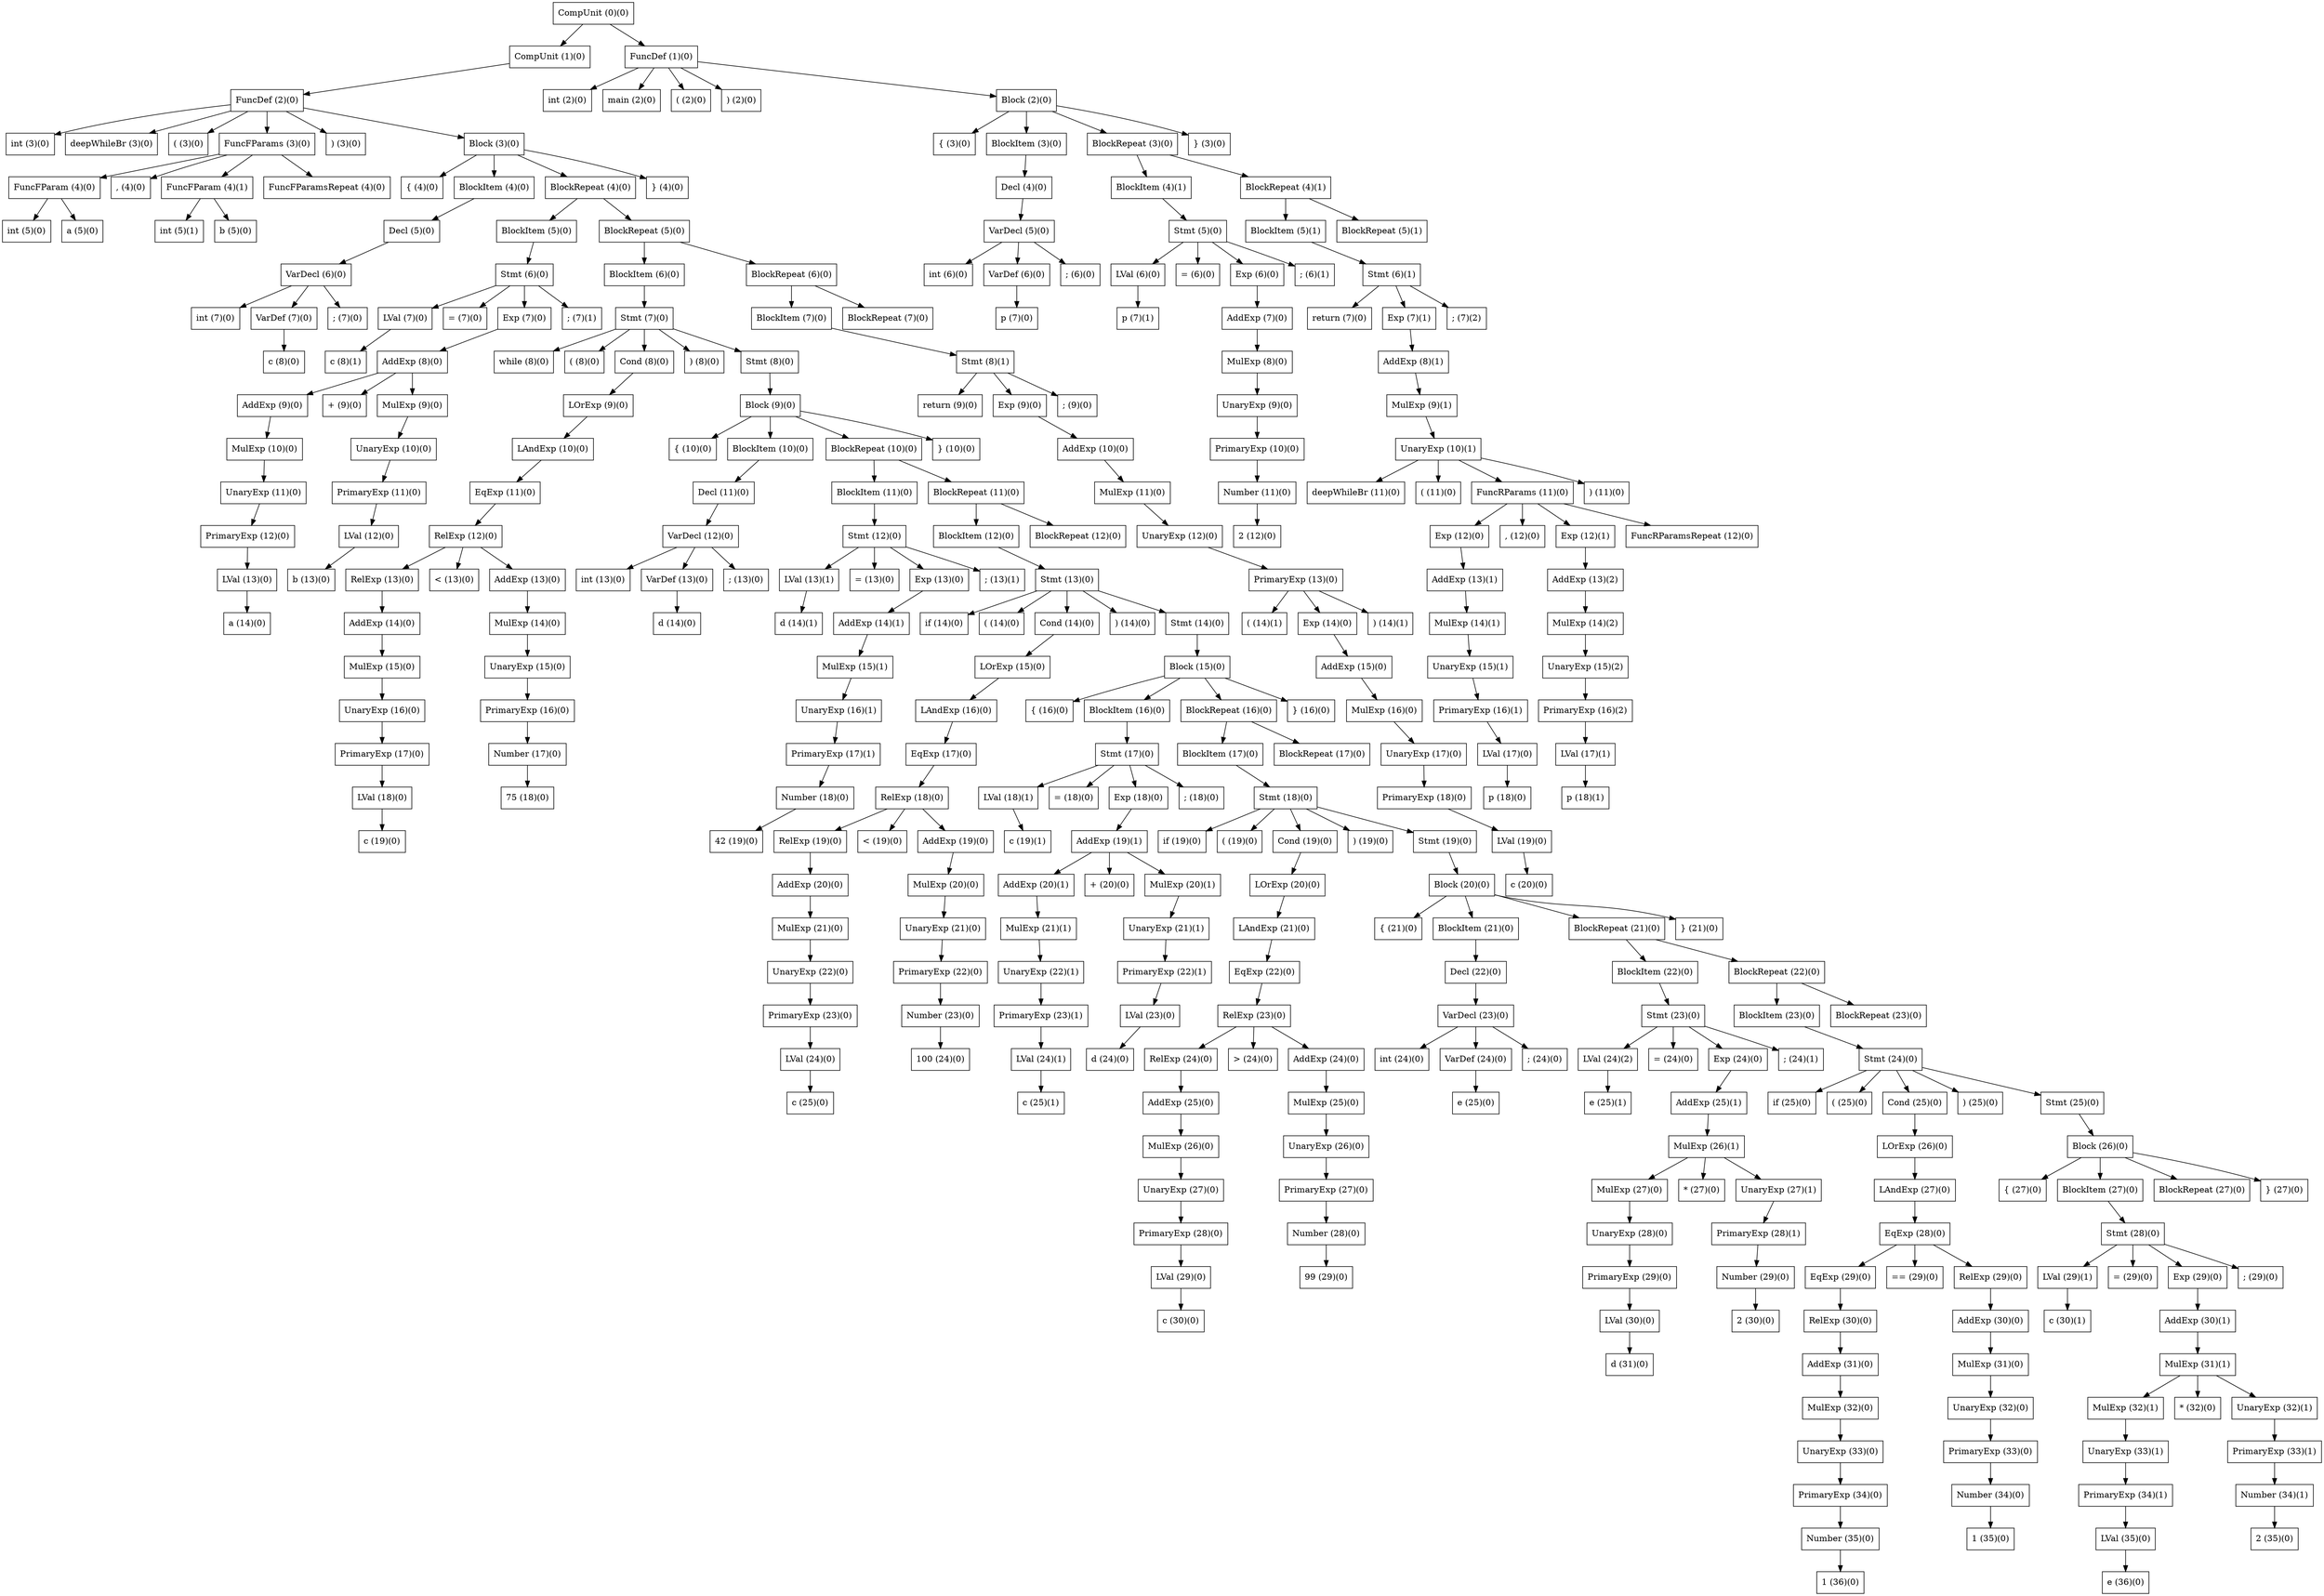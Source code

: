 digraph tree {
	fontname = "Consolas"
	fontsize = 24
	node[shape = "box"]

	"CompUnit (0)(0)" -> "CompUnit (1)(0)";
	"CompUnit (0)(0)" -> "FuncDef (1)(0)";
	"CompUnit (1)(0)" -> "FuncDef (2)(0)";
	"FuncDef (1)(0)" -> "int (2)(0)";
	"FuncDef (1)(0)" -> "main (2)(0)";
	"FuncDef (1)(0)" -> "( (2)(0)";
	"FuncDef (1)(0)" -> ") (2)(0)";
	"FuncDef (1)(0)" -> "Block (2)(0)";
	"FuncDef (2)(0)" -> "int (3)(0)";
	"FuncDef (2)(0)" -> "deepWhileBr (3)(0)";
	"FuncDef (2)(0)" -> "( (3)(0)";
	"FuncDef (2)(0)" -> "FuncFParams (3)(0)";
	"FuncDef (2)(0)" -> ") (3)(0)";
	"FuncDef (2)(0)" -> "Block (3)(0)";
	"Block (2)(0)" -> "{ (3)(0)";
	"Block (2)(0)" -> "BlockItem (3)(0)";
	"Block (2)(0)" -> "BlockRepeat (3)(0)";
	"Block (2)(0)" -> "} (3)(0)";
	"FuncFParams (3)(0)" -> "FuncFParam (4)(0)";
	"FuncFParams (3)(0)" -> ", (4)(0)";
	"FuncFParams (3)(0)" -> "FuncFParam (4)(1)";
	"FuncFParams (3)(0)" -> "FuncFParamsRepeat (4)(0)";
	"Block (3)(0)" -> "{ (4)(0)";
	"Block (3)(0)" -> "BlockItem (4)(0)";
	"Block (3)(0)" -> "BlockRepeat (4)(0)";
	"Block (3)(0)" -> "} (4)(0)";
	"BlockItem (3)(0)" -> "Decl (4)(0)";
	"BlockRepeat (3)(0)" -> "BlockItem (4)(1)";
	"BlockRepeat (3)(0)" -> "BlockRepeat (4)(1)";
	"FuncFParam (4)(0)" -> "int (5)(0)";
	"FuncFParam (4)(0)" -> "a (5)(0)";
	"FuncFParam (4)(1)" -> "int (5)(1)";
	"FuncFParam (4)(1)" -> "b (5)(0)";
	"BlockItem (4)(0)" -> "Decl (5)(0)";
	"BlockRepeat (4)(0)" -> "BlockItem (5)(0)";
	"BlockRepeat (4)(0)" -> "BlockRepeat (5)(0)";
	"Decl (4)(0)" -> "VarDecl (5)(0)";
	"BlockItem (4)(1)" -> "Stmt (5)(0)";
	"BlockRepeat (4)(1)" -> "BlockItem (5)(1)";
	"BlockRepeat (4)(1)" -> "BlockRepeat (5)(1)";
	"Decl (5)(0)" -> "VarDecl (6)(0)";
	"BlockItem (5)(0)" -> "Stmt (6)(0)";
	"BlockRepeat (5)(0)" -> "BlockItem (6)(0)";
	"BlockRepeat (5)(0)" -> "BlockRepeat (6)(0)";
	"VarDecl (5)(0)" -> "int (6)(0)";
	"VarDecl (5)(0)" -> "VarDef (6)(0)";
	"VarDecl (5)(0)" -> "; (6)(0)";
	"Stmt (5)(0)" -> "LVal (6)(0)";
	"Stmt (5)(0)" -> "= (6)(0)";
	"Stmt (5)(0)" -> "Exp (6)(0)";
	"Stmt (5)(0)" -> "; (6)(1)";
	"BlockItem (5)(1)" -> "Stmt (6)(1)";
	"VarDecl (6)(0)" -> "int (7)(0)";
	"VarDecl (6)(0)" -> "VarDef (7)(0)";
	"VarDecl (6)(0)" -> "; (7)(0)";
	"Stmt (6)(0)" -> "LVal (7)(0)";
	"Stmt (6)(0)" -> "= (7)(0)";
	"Stmt (6)(0)" -> "Exp (7)(0)";
	"Stmt (6)(0)" -> "; (7)(1)";
	"BlockItem (6)(0)" -> "Stmt (7)(0)";
	"BlockRepeat (6)(0)" -> "BlockItem (7)(0)";
	"BlockRepeat (6)(0)" -> "BlockRepeat (7)(0)";
	"VarDef (6)(0)" -> "p (7)(0)";
	"LVal (6)(0)" -> "p (7)(1)";
	"Exp (6)(0)" -> "AddExp (7)(0)";
	"Stmt (6)(1)" -> "return (7)(0)";
	"Stmt (6)(1)" -> "Exp (7)(1)";
	"Stmt (6)(1)" -> "; (7)(2)";
	"VarDef (7)(0)" -> "c (8)(0)";
	"LVal (7)(0)" -> "c (8)(1)";
	"Exp (7)(0)" -> "AddExp (8)(0)";
	"Stmt (7)(0)" -> "while (8)(0)";
	"Stmt (7)(0)" -> "( (8)(0)";
	"Stmt (7)(0)" -> "Cond (8)(0)";
	"Stmt (7)(0)" -> ") (8)(0)";
	"Stmt (7)(0)" -> "Stmt (8)(0)";
	"BlockItem (7)(0)" -> "Stmt (8)(1)";
	"AddExp (7)(0)" -> "MulExp (8)(0)";
	"Exp (7)(1)" -> "AddExp (8)(1)";
	"AddExp (8)(0)" -> "AddExp (9)(0)";
	"AddExp (8)(0)" -> "+ (9)(0)";
	"AddExp (8)(0)" -> "MulExp (9)(0)";
	"Cond (8)(0)" -> "LOrExp (9)(0)";
	"Stmt (8)(0)" -> "Block (9)(0)";
	"Stmt (8)(1)" -> "return (9)(0)";
	"Stmt (8)(1)" -> "Exp (9)(0)";
	"Stmt (8)(1)" -> "; (9)(0)";
	"MulExp (8)(0)" -> "UnaryExp (9)(0)";
	"AddExp (8)(1)" -> "MulExp (9)(1)";
	"AddExp (9)(0)" -> "MulExp (10)(0)";
	"MulExp (9)(0)" -> "UnaryExp (10)(0)";
	"LOrExp (9)(0)" -> "LAndExp (10)(0)";
	"Block (9)(0)" -> "{ (10)(0)";
	"Block (9)(0)" -> "BlockItem (10)(0)";
	"Block (9)(0)" -> "BlockRepeat (10)(0)";
	"Block (9)(0)" -> "} (10)(0)";
	"Exp (9)(0)" -> "AddExp (10)(0)";
	"UnaryExp (9)(0)" -> "PrimaryExp (10)(0)";
	"MulExp (9)(1)" -> "UnaryExp (10)(1)";
	"MulExp (10)(0)" -> "UnaryExp (11)(0)";
	"UnaryExp (10)(0)" -> "PrimaryExp (11)(0)";
	"LAndExp (10)(0)" -> "EqExp (11)(0)";
	"BlockItem (10)(0)" -> "Decl (11)(0)";
	"BlockRepeat (10)(0)" -> "BlockItem (11)(0)";
	"BlockRepeat (10)(0)" -> "BlockRepeat (11)(0)";
	"AddExp (10)(0)" -> "MulExp (11)(0)";
	"PrimaryExp (10)(0)" -> "Number (11)(0)";
	"UnaryExp (10)(1)" -> "deepWhileBr (11)(0)";
	"UnaryExp (10)(1)" -> "( (11)(0)";
	"UnaryExp (10)(1)" -> "FuncRParams (11)(0)";
	"UnaryExp (10)(1)" -> ") (11)(0)";
	"UnaryExp (11)(0)" -> "PrimaryExp (12)(0)";
	"PrimaryExp (11)(0)" -> "LVal (12)(0)";
	"EqExp (11)(0)" -> "RelExp (12)(0)";
	"Decl (11)(0)" -> "VarDecl (12)(0)";
	"BlockItem (11)(0)" -> "Stmt (12)(0)";
	"BlockRepeat (11)(0)" -> "BlockItem (12)(0)";
	"BlockRepeat (11)(0)" -> "BlockRepeat (12)(0)";
	"MulExp (11)(0)" -> "UnaryExp (12)(0)";
	"Number (11)(0)" -> "2 (12)(0)";
	"FuncRParams (11)(0)" -> "Exp (12)(0)";
	"FuncRParams (11)(0)" -> ", (12)(0)";
	"FuncRParams (11)(0)" -> "Exp (12)(1)";
	"FuncRParams (11)(0)" -> "FuncRParamsRepeat (12)(0)";
	"PrimaryExp (12)(0)" -> "LVal (13)(0)";
	"LVal (12)(0)" -> "b (13)(0)";
	"RelExp (12)(0)" -> "RelExp (13)(0)";
	"RelExp (12)(0)" -> "< (13)(0)";
	"RelExp (12)(0)" -> "AddExp (13)(0)";
	"VarDecl (12)(0)" -> "int (13)(0)";
	"VarDecl (12)(0)" -> "VarDef (13)(0)";
	"VarDecl (12)(0)" -> "; (13)(0)";
	"Stmt (12)(0)" -> "LVal (13)(1)";
	"Stmt (12)(0)" -> "= (13)(0)";
	"Stmt (12)(0)" -> "Exp (13)(0)";
	"Stmt (12)(0)" -> "; (13)(1)";
	"BlockItem (12)(0)" -> "Stmt (13)(0)";
	"UnaryExp (12)(0)" -> "PrimaryExp (13)(0)";
	"Exp (12)(0)" -> "AddExp (13)(1)";
	"Exp (12)(1)" -> "AddExp (13)(2)";
	"LVal (13)(0)" -> "a (14)(0)";
	"RelExp (13)(0)" -> "AddExp (14)(0)";
	"AddExp (13)(0)" -> "MulExp (14)(0)";
	"VarDef (13)(0)" -> "d (14)(0)";
	"LVal (13)(1)" -> "d (14)(1)";
	"Exp (13)(0)" -> "AddExp (14)(1)";
	"Stmt (13)(0)" -> "if (14)(0)";
	"Stmt (13)(0)" -> "( (14)(0)";
	"Stmt (13)(0)" -> "Cond (14)(0)";
	"Stmt (13)(0)" -> ") (14)(0)";
	"Stmt (13)(0)" -> "Stmt (14)(0)";
	"PrimaryExp (13)(0)" -> "( (14)(1)";
	"PrimaryExp (13)(0)" -> "Exp (14)(0)";
	"PrimaryExp (13)(0)" -> ") (14)(1)";
	"AddExp (13)(1)" -> "MulExp (14)(1)";
	"AddExp (13)(2)" -> "MulExp (14)(2)";
	"AddExp (14)(0)" -> "MulExp (15)(0)";
	"MulExp (14)(0)" -> "UnaryExp (15)(0)";
	"AddExp (14)(1)" -> "MulExp (15)(1)";
	"Cond (14)(0)" -> "LOrExp (15)(0)";
	"Stmt (14)(0)" -> "Block (15)(0)";
	"Exp (14)(0)" -> "AddExp (15)(0)";
	"MulExp (14)(1)" -> "UnaryExp (15)(1)";
	"MulExp (14)(2)" -> "UnaryExp (15)(2)";
	"MulExp (15)(0)" -> "UnaryExp (16)(0)";
	"UnaryExp (15)(0)" -> "PrimaryExp (16)(0)";
	"MulExp (15)(1)" -> "UnaryExp (16)(1)";
	"LOrExp (15)(0)" -> "LAndExp (16)(0)";
	"Block (15)(0)" -> "{ (16)(0)";
	"Block (15)(0)" -> "BlockItem (16)(0)";
	"Block (15)(0)" -> "BlockRepeat (16)(0)";
	"Block (15)(0)" -> "} (16)(0)";
	"AddExp (15)(0)" -> "MulExp (16)(0)";
	"UnaryExp (15)(1)" -> "PrimaryExp (16)(1)";
	"UnaryExp (15)(2)" -> "PrimaryExp (16)(2)";
	"UnaryExp (16)(0)" -> "PrimaryExp (17)(0)";
	"PrimaryExp (16)(0)" -> "Number (17)(0)";
	"UnaryExp (16)(1)" -> "PrimaryExp (17)(1)";
	"LAndExp (16)(0)" -> "EqExp (17)(0)";
	"BlockItem (16)(0)" -> "Stmt (17)(0)";
	"BlockRepeat (16)(0)" -> "BlockItem (17)(0)";
	"BlockRepeat (16)(0)" -> "BlockRepeat (17)(0)";
	"MulExp (16)(0)" -> "UnaryExp (17)(0)";
	"PrimaryExp (16)(1)" -> "LVal (17)(0)";
	"PrimaryExp (16)(2)" -> "LVal (17)(1)";
	"PrimaryExp (17)(0)" -> "LVal (18)(0)";
	"Number (17)(0)" -> "75 (18)(0)";
	"PrimaryExp (17)(1)" -> "Number (18)(0)";
	"EqExp (17)(0)" -> "RelExp (18)(0)";
	"Stmt (17)(0)" -> "LVal (18)(1)";
	"Stmt (17)(0)" -> "= (18)(0)";
	"Stmt (17)(0)" -> "Exp (18)(0)";
	"Stmt (17)(0)" -> "; (18)(0)";
	"BlockItem (17)(0)" -> "Stmt (18)(0)";
	"UnaryExp (17)(0)" -> "PrimaryExp (18)(0)";
	"LVal (17)(0)" -> "p (18)(0)";
	"LVal (17)(1)" -> "p (18)(1)";
	"LVal (18)(0)" -> "c (19)(0)";
	"Number (18)(0)" -> "42 (19)(0)";
	"RelExp (18)(0)" -> "RelExp (19)(0)";
	"RelExp (18)(0)" -> "< (19)(0)";
	"RelExp (18)(0)" -> "AddExp (19)(0)";
	"LVal (18)(1)" -> "c (19)(1)";
	"Exp (18)(0)" -> "AddExp (19)(1)";
	"Stmt (18)(0)" -> "if (19)(0)";
	"Stmt (18)(0)" -> "( (19)(0)";
	"Stmt (18)(0)" -> "Cond (19)(0)";
	"Stmt (18)(0)" -> ") (19)(0)";
	"Stmt (18)(0)" -> "Stmt (19)(0)";
	"PrimaryExp (18)(0)" -> "LVal (19)(0)";
	"RelExp (19)(0)" -> "AddExp (20)(0)";
	"AddExp (19)(0)" -> "MulExp (20)(0)";
	"AddExp (19)(1)" -> "AddExp (20)(1)";
	"AddExp (19)(1)" -> "+ (20)(0)";
	"AddExp (19)(1)" -> "MulExp (20)(1)";
	"Cond (19)(0)" -> "LOrExp (20)(0)";
	"Stmt (19)(0)" -> "Block (20)(0)";
	"LVal (19)(0)" -> "c (20)(0)";
	"AddExp (20)(0)" -> "MulExp (21)(0)";
	"MulExp (20)(0)" -> "UnaryExp (21)(0)";
	"AddExp (20)(1)" -> "MulExp (21)(1)";
	"MulExp (20)(1)" -> "UnaryExp (21)(1)";
	"LOrExp (20)(0)" -> "LAndExp (21)(0)";
	"Block (20)(0)" -> "{ (21)(0)";
	"Block (20)(0)" -> "BlockItem (21)(0)";
	"Block (20)(0)" -> "BlockRepeat (21)(0)";
	"Block (20)(0)" -> "} (21)(0)";
	"MulExp (21)(0)" -> "UnaryExp (22)(0)";
	"UnaryExp (21)(0)" -> "PrimaryExp (22)(0)";
	"MulExp (21)(1)" -> "UnaryExp (22)(1)";
	"UnaryExp (21)(1)" -> "PrimaryExp (22)(1)";
	"LAndExp (21)(0)" -> "EqExp (22)(0)";
	"BlockItem (21)(0)" -> "Decl (22)(0)";
	"BlockRepeat (21)(0)" -> "BlockItem (22)(0)";
	"BlockRepeat (21)(0)" -> "BlockRepeat (22)(0)";
	"UnaryExp (22)(0)" -> "PrimaryExp (23)(0)";
	"PrimaryExp (22)(0)" -> "Number (23)(0)";
	"UnaryExp (22)(1)" -> "PrimaryExp (23)(1)";
	"PrimaryExp (22)(1)" -> "LVal (23)(0)";
	"EqExp (22)(0)" -> "RelExp (23)(0)";
	"Decl (22)(0)" -> "VarDecl (23)(0)";
	"BlockItem (22)(0)" -> "Stmt (23)(0)";
	"BlockRepeat (22)(0)" -> "BlockItem (23)(0)";
	"BlockRepeat (22)(0)" -> "BlockRepeat (23)(0)";
	"PrimaryExp (23)(0)" -> "LVal (24)(0)";
	"Number (23)(0)" -> "100 (24)(0)";
	"PrimaryExp (23)(1)" -> "LVal (24)(1)";
	"LVal (23)(0)" -> "d (24)(0)";
	"RelExp (23)(0)" -> "RelExp (24)(0)";
	"RelExp (23)(0)" -> "> (24)(0)";
	"RelExp (23)(0)" -> "AddExp (24)(0)";
	"VarDecl (23)(0)" -> "int (24)(0)";
	"VarDecl (23)(0)" -> "VarDef (24)(0)";
	"VarDecl (23)(0)" -> "; (24)(0)";
	"Stmt (23)(0)" -> "LVal (24)(2)";
	"Stmt (23)(0)" -> "= (24)(0)";
	"Stmt (23)(0)" -> "Exp (24)(0)";
	"Stmt (23)(0)" -> "; (24)(1)";
	"BlockItem (23)(0)" -> "Stmt (24)(0)";
	"LVal (24)(0)" -> "c (25)(0)";
	"LVal (24)(1)" -> "c (25)(1)";
	"RelExp (24)(0)" -> "AddExp (25)(0)";
	"AddExp (24)(0)" -> "MulExp (25)(0)";
	"VarDef (24)(0)" -> "e (25)(0)";
	"LVal (24)(2)" -> "e (25)(1)";
	"Exp (24)(0)" -> "AddExp (25)(1)";
	"Stmt (24)(0)" -> "if (25)(0)";
	"Stmt (24)(0)" -> "( (25)(0)";
	"Stmt (24)(0)" -> "Cond (25)(0)";
	"Stmt (24)(0)" -> ") (25)(0)";
	"Stmt (24)(0)" -> "Stmt (25)(0)";
	"AddExp (25)(0)" -> "MulExp (26)(0)";
	"MulExp (25)(0)" -> "UnaryExp (26)(0)";
	"AddExp (25)(1)" -> "MulExp (26)(1)";
	"Cond (25)(0)" -> "LOrExp (26)(0)";
	"Stmt (25)(0)" -> "Block (26)(0)";
	"MulExp (26)(0)" -> "UnaryExp (27)(0)";
	"UnaryExp (26)(0)" -> "PrimaryExp (27)(0)";
	"MulExp (26)(1)" -> "MulExp (27)(0)";
	"MulExp (26)(1)" -> "* (27)(0)";
	"MulExp (26)(1)" -> "UnaryExp (27)(1)";
	"LOrExp (26)(0)" -> "LAndExp (27)(0)";
	"Block (26)(0)" -> "{ (27)(0)";
	"Block (26)(0)" -> "BlockItem (27)(0)";
	"Block (26)(0)" -> "BlockRepeat (27)(0)";
	"Block (26)(0)" -> "} (27)(0)";
	"UnaryExp (27)(0)" -> "PrimaryExp (28)(0)";
	"PrimaryExp (27)(0)" -> "Number (28)(0)";
	"MulExp (27)(0)" -> "UnaryExp (28)(0)";
	"UnaryExp (27)(1)" -> "PrimaryExp (28)(1)";
	"LAndExp (27)(0)" -> "EqExp (28)(0)";
	"BlockItem (27)(0)" -> "Stmt (28)(0)";
	"PrimaryExp (28)(0)" -> "LVal (29)(0)";
	"Number (28)(0)" -> "99 (29)(0)";
	"UnaryExp (28)(0)" -> "PrimaryExp (29)(0)";
	"PrimaryExp (28)(1)" -> "Number (29)(0)";
	"EqExp (28)(0)" -> "EqExp (29)(0)";
	"EqExp (28)(0)" -> "== (29)(0)";
	"EqExp (28)(0)" -> "RelExp (29)(0)";
	"Stmt (28)(0)" -> "LVal (29)(1)";
	"Stmt (28)(0)" -> "= (29)(0)";
	"Stmt (28)(0)" -> "Exp (29)(0)";
	"Stmt (28)(0)" -> "; (29)(0)";
	"LVal (29)(0)" -> "c (30)(0)";
	"PrimaryExp (29)(0)" -> "LVal (30)(0)";
	"Number (29)(0)" -> "2 (30)(0)";
	"EqExp (29)(0)" -> "RelExp (30)(0)";
	"RelExp (29)(0)" -> "AddExp (30)(0)";
	"LVal (29)(1)" -> "c (30)(1)";
	"Exp (29)(0)" -> "AddExp (30)(1)";
	"LVal (30)(0)" -> "d (31)(0)";
	"RelExp (30)(0)" -> "AddExp (31)(0)";
	"AddExp (30)(0)" -> "MulExp (31)(0)";
	"AddExp (30)(1)" -> "MulExp (31)(1)";
	"AddExp (31)(0)" -> "MulExp (32)(0)";
	"MulExp (31)(0)" -> "UnaryExp (32)(0)";
	"MulExp (31)(1)" -> "MulExp (32)(1)";
	"MulExp (31)(1)" -> "* (32)(0)";
	"MulExp (31)(1)" -> "UnaryExp (32)(1)";
	"MulExp (32)(0)" -> "UnaryExp (33)(0)";
	"UnaryExp (32)(0)" -> "PrimaryExp (33)(0)";
	"MulExp (32)(1)" -> "UnaryExp (33)(1)";
	"UnaryExp (32)(1)" -> "PrimaryExp (33)(1)";
	"UnaryExp (33)(0)" -> "PrimaryExp (34)(0)";
	"PrimaryExp (33)(0)" -> "Number (34)(0)";
	"UnaryExp (33)(1)" -> "PrimaryExp (34)(1)";
	"PrimaryExp (33)(1)" -> "Number (34)(1)";
	"PrimaryExp (34)(0)" -> "Number (35)(0)";
	"Number (34)(0)" -> "1 (35)(0)";
	"PrimaryExp (34)(1)" -> "LVal (35)(0)";
	"Number (34)(1)" -> "2 (35)(0)";
	"Number (35)(0)" -> "1 (36)(0)";
	"LVal (35)(0)" -> "e (36)(0)";
}